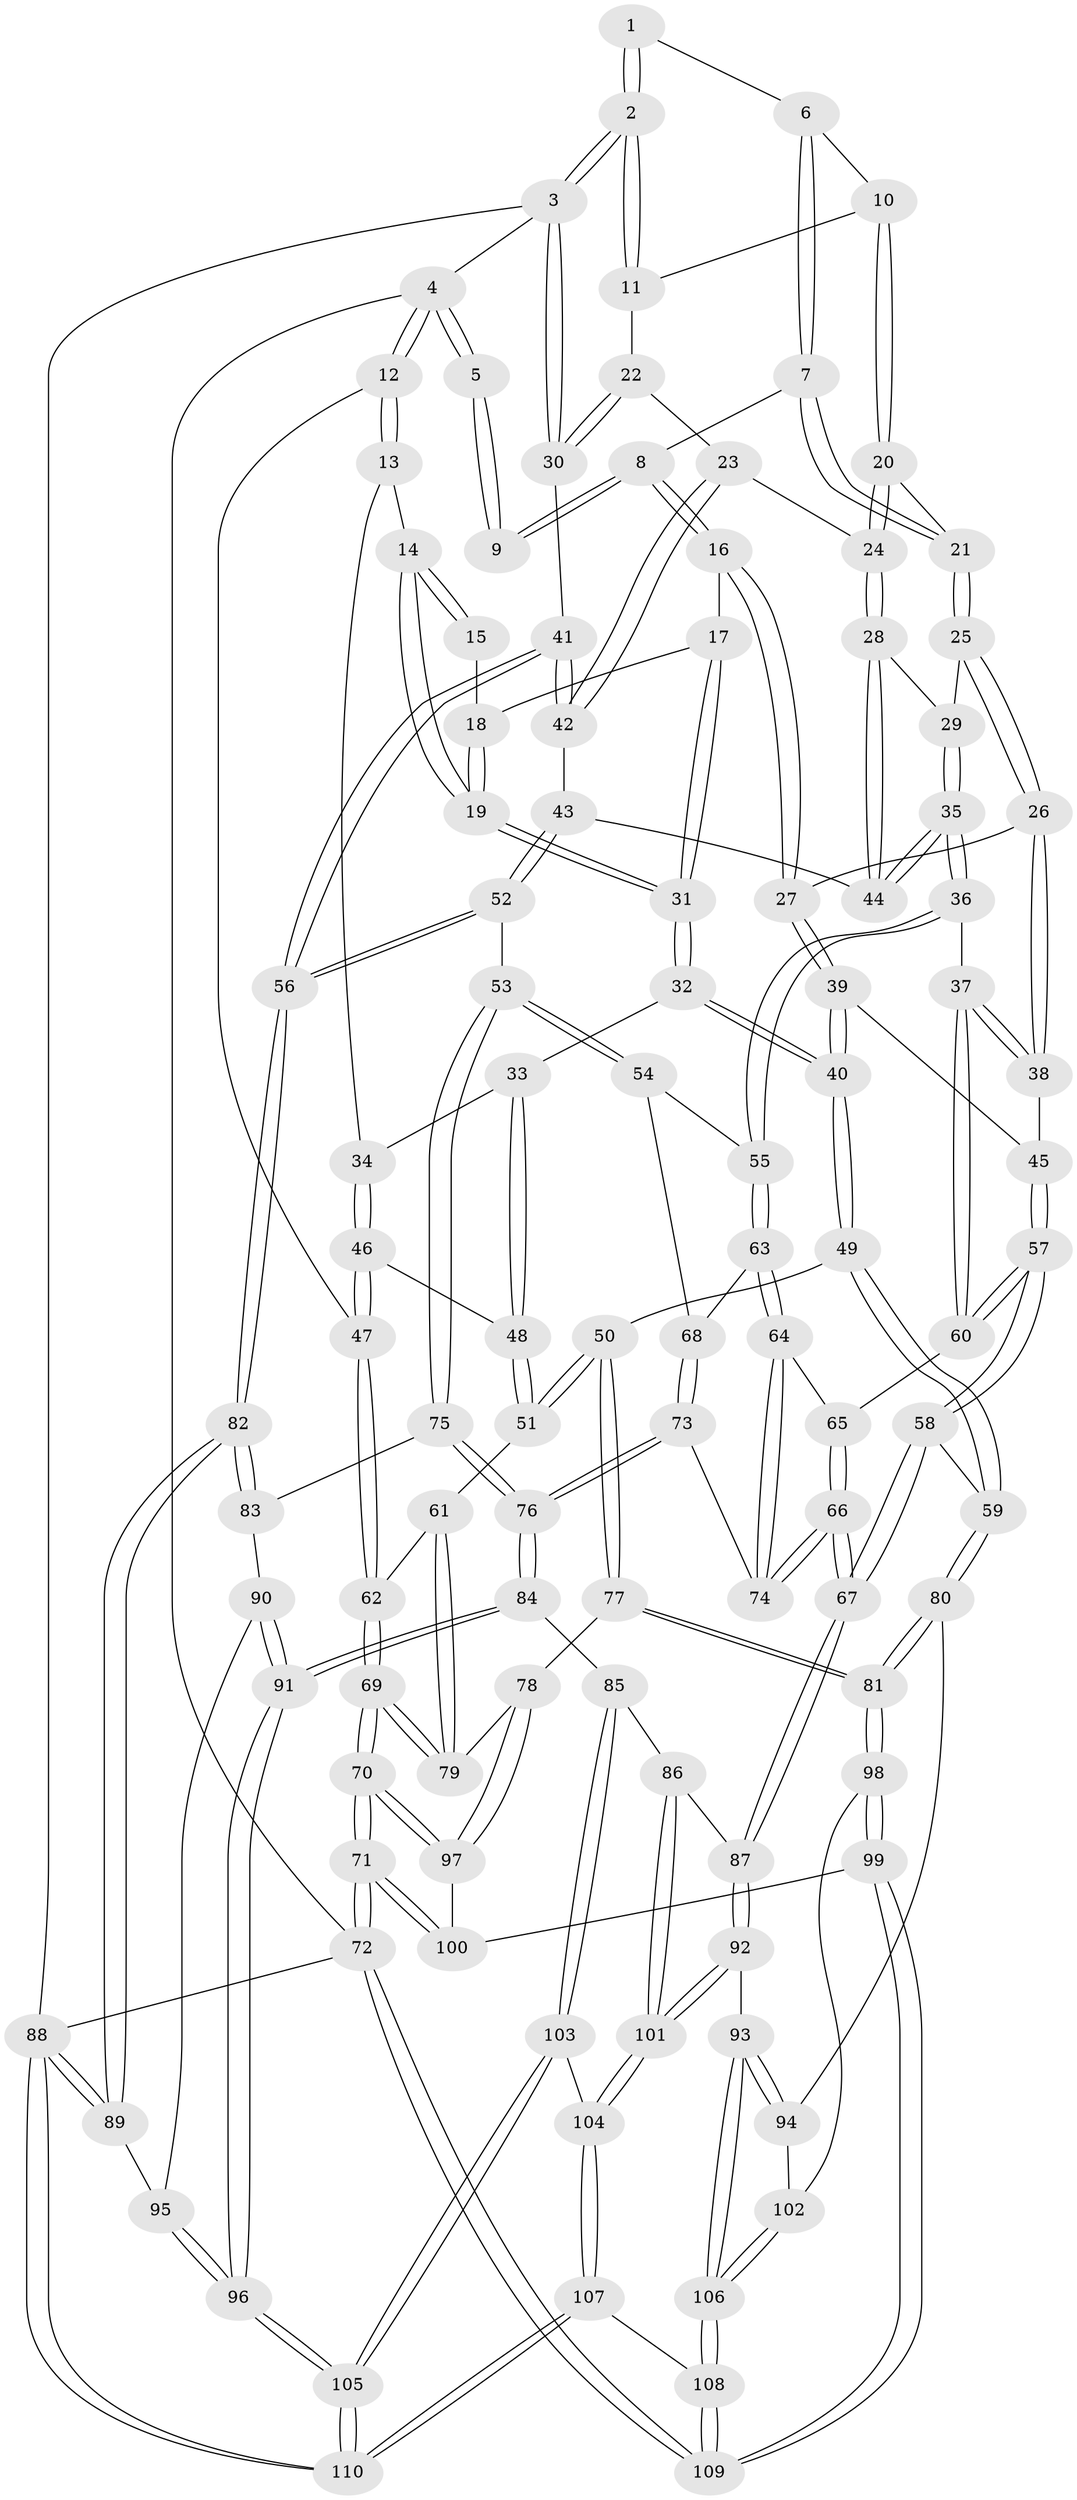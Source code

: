 // coarse degree distribution, {3: 0.18181818181818182, 6: 0.09090909090909091, 5: 0.30303030303030304, 4: 0.42424242424242425}
// Generated by graph-tools (version 1.1) at 2025/42/03/06/25 10:42:28]
// undirected, 110 vertices, 272 edges
graph export_dot {
graph [start="1"]
  node [color=gray90,style=filled];
  1 [pos="+0.7196531743910807+0"];
  2 [pos="+1+0"];
  3 [pos="+1+0"];
  4 [pos="+0+0"];
  5 [pos="+0.4832096730282694+0"];
  6 [pos="+0.7601146726079734+0"];
  7 [pos="+0.7037754368823284+0.15208754373260047"];
  8 [pos="+0.5377895201881285+0.10296676878122919"];
  9 [pos="+0.4751059984890597+0"];
  10 [pos="+0.8695422781007649+0.08858773929176982"];
  11 [pos="+0.9111835295171596+0.10292179134867108"];
  12 [pos="+0+0"];
  13 [pos="+0+0.10096073853087696"];
  14 [pos="+0.14360013236194147+0.16793597910998367"];
  15 [pos="+0.4418721669871894+0"];
  16 [pos="+0.4864937051524757+0.25881805282799786"];
  17 [pos="+0.41721508893498077+0.2560111159999235"];
  18 [pos="+0.3894720365205441+0.07497109786089033"];
  19 [pos="+0.23536849143014746+0.2419035118988152"];
  20 [pos="+0.7694713477178656+0.1912542679121808"];
  21 [pos="+0.7107709589030555+0.16891816278186556"];
  22 [pos="+0.9389525624444702+0.2267404033970662"];
  23 [pos="+0.8837223492174051+0.27575130629241656"];
  24 [pos="+0.8659710114661222+0.2815168707087606"];
  25 [pos="+0.6431647399699547+0.29295357955275403"];
  26 [pos="+0.6347436592765257+0.30027069192454736"];
  27 [pos="+0.49794232765340546+0.2711417490981973"];
  28 [pos="+0.8487287672444602+0.3054410617140137"];
  29 [pos="+0.7265589760059256+0.30113336012909675"];
  30 [pos="+1+0.23183199331057944"];
  31 [pos="+0.26789971034458915+0.28089904244697655"];
  32 [pos="+0.2635360792366244+0.3531482882365057"];
  33 [pos="+0.17602316298231904+0.3992258945820509"];
  34 [pos="+0.12355272585081996+0.39078480163575574"];
  35 [pos="+0.7715153699803494+0.44588950688820317"];
  36 [pos="+0.7454134760326668+0.4600984516089606"];
  37 [pos="+0.69269961090819+0.45256826493686336"];
  38 [pos="+0.6442330373239386+0.33241918810423704"];
  39 [pos="+0.49115054146905607+0.40397073055575483"];
  40 [pos="+0.2884062227257516+0.4160533131976603"];
  41 [pos="+1+0.49416503495993613"];
  42 [pos="+0.9778870649476287+0.38694211562640957"];
  43 [pos="+0.8717851313681085+0.459358439224953"];
  44 [pos="+0.8102056855504776+0.42586374168206514"];
  45 [pos="+0.5081904127599303+0.45466700932038534"];
  46 [pos="+0+0.37065554314901034"];
  47 [pos="+0+0.3012522473754341"];
  48 [pos="+0.10130931890802373+0.4868227673862657"];
  49 [pos="+0.30859207416273804+0.5526431822600849"];
  50 [pos="+0.2449716936026747+0.5723484028767628"];
  51 [pos="+0.12143272457372128+0.5562622346311983"];
  52 [pos="+0.9701618515128141+0.5700154006382492"];
  53 [pos="+0.8969355687241112+0.6159895600049806"];
  54 [pos="+0.80295303213265+0.5660590698361918"];
  55 [pos="+0.7604199385008348+0.5131065172616792"];
  56 [pos="+1+0.5733499003617575"];
  57 [pos="+0.5208857597758093+0.5092118752220971"];
  58 [pos="+0.4406114614835242+0.6157028379297129"];
  59 [pos="+0.40628289357673963+0.6204355447432216"];
  60 [pos="+0.6430819492736309+0.4864766898374607"];
  61 [pos="+0.07929293568281956+0.5918377804114049"];
  62 [pos="+0+0.596793495606754"];
  63 [pos="+0.7331591549042578+0.5851393308730982"];
  64 [pos="+0.7189443317512806+0.6097942359061275"];
  65 [pos="+0.657416367389049+0.5687799541978217"];
  66 [pos="+0.6207366283222295+0.6929498759478374"];
  67 [pos="+0.5744577514971851+0.7151464833402569"];
  68 [pos="+0.7782323183322234+0.6132778592994556"];
  69 [pos="+0+0.6905541934509513"];
  70 [pos="+0+1"];
  71 [pos="+0+1"];
  72 [pos="+0+1"];
  73 [pos="+0.7592778263243651+0.6952238781920682"];
  74 [pos="+0.7194197945514367+0.6800549363836464"];
  75 [pos="+0.8492457046074787+0.6998685272094072"];
  76 [pos="+0.7745023086225974+0.7057364569633344"];
  77 [pos="+0.1412855448208964+0.7741254531016141"];
  78 [pos="+0.13584708552038627+0.773175504721744"];
  79 [pos="+0.11342603012587316+0.7535962270365094"];
  80 [pos="+0.35597659809917787+0.7365890289581021"];
  81 [pos="+0.20499211802328707+0.8166325649049878"];
  82 [pos="+1+0.706896623094155"];
  83 [pos="+0.8512774180440005+0.7028981620436126"];
  84 [pos="+0.7393191780340639+0.8394667962039319"];
  85 [pos="+0.7125392733298395+0.8476457428370424"];
  86 [pos="+0.6733381262685052+0.8359131391109531"];
  87 [pos="+0.5830429132626264+0.7768462468254543"];
  88 [pos="+1+1"];
  89 [pos="+1+0.7351968296607114"];
  90 [pos="+0.8772273286654418+0.7448567044508579"];
  91 [pos="+0.8218899392941226+0.8768214279456049"];
  92 [pos="+0.520986045419299+0.87126854272502"];
  93 [pos="+0.45261136971229327+0.8960262357272248"];
  94 [pos="+0.4061215623772195+0.8474892358032998"];
  95 [pos="+0.9856309539848556+0.7978372886834615"];
  96 [pos="+0.8739438835392286+0.9462226436843604"];
  97 [pos="+0.05710688719623403+0.8515134976070624"];
  98 [pos="+0.22175479109489915+0.9116760399220377"];
  99 [pos="+0.21441269653282063+0.958184041199432"];
  100 [pos="+0.1095152111635207+0.9440991486408112"];
  101 [pos="+0.5999874484210594+0.9599406889669562"];
  102 [pos="+0.29897713572577395+0.8993902398985126"];
  103 [pos="+0.6985444904917698+0.9468726969625573"];
  104 [pos="+0.6049968610737745+0.9717283504712158"];
  105 [pos="+0.9017062581547101+1"];
  106 [pos="+0.43183233322774967+0.9571355620748564"];
  107 [pos="+0.5456546689160233+1"];
  108 [pos="+0.3780390167240689+1"];
  109 [pos="+0.2922746462914246+1"];
  110 [pos="+0.9631603148718554+1"];
  1 -- 2;
  1 -- 2;
  1 -- 6;
  2 -- 3;
  2 -- 3;
  2 -- 11;
  2 -- 11;
  3 -- 4;
  3 -- 30;
  3 -- 30;
  3 -- 88;
  4 -- 5;
  4 -- 5;
  4 -- 12;
  4 -- 12;
  4 -- 72;
  5 -- 9;
  5 -- 9;
  6 -- 7;
  6 -- 7;
  6 -- 10;
  7 -- 8;
  7 -- 21;
  7 -- 21;
  8 -- 9;
  8 -- 9;
  8 -- 16;
  8 -- 16;
  10 -- 11;
  10 -- 20;
  10 -- 20;
  11 -- 22;
  12 -- 13;
  12 -- 13;
  12 -- 47;
  13 -- 14;
  13 -- 34;
  14 -- 15;
  14 -- 15;
  14 -- 19;
  14 -- 19;
  15 -- 18;
  16 -- 17;
  16 -- 27;
  16 -- 27;
  17 -- 18;
  17 -- 31;
  17 -- 31;
  18 -- 19;
  18 -- 19;
  19 -- 31;
  19 -- 31;
  20 -- 21;
  20 -- 24;
  20 -- 24;
  21 -- 25;
  21 -- 25;
  22 -- 23;
  22 -- 30;
  22 -- 30;
  23 -- 24;
  23 -- 42;
  23 -- 42;
  24 -- 28;
  24 -- 28;
  25 -- 26;
  25 -- 26;
  25 -- 29;
  26 -- 27;
  26 -- 38;
  26 -- 38;
  27 -- 39;
  27 -- 39;
  28 -- 29;
  28 -- 44;
  28 -- 44;
  29 -- 35;
  29 -- 35;
  30 -- 41;
  31 -- 32;
  31 -- 32;
  32 -- 33;
  32 -- 40;
  32 -- 40;
  33 -- 34;
  33 -- 48;
  33 -- 48;
  34 -- 46;
  34 -- 46;
  35 -- 36;
  35 -- 36;
  35 -- 44;
  35 -- 44;
  36 -- 37;
  36 -- 55;
  36 -- 55;
  37 -- 38;
  37 -- 38;
  37 -- 60;
  37 -- 60;
  38 -- 45;
  39 -- 40;
  39 -- 40;
  39 -- 45;
  40 -- 49;
  40 -- 49;
  41 -- 42;
  41 -- 42;
  41 -- 56;
  41 -- 56;
  42 -- 43;
  43 -- 44;
  43 -- 52;
  43 -- 52;
  45 -- 57;
  45 -- 57;
  46 -- 47;
  46 -- 47;
  46 -- 48;
  47 -- 62;
  47 -- 62;
  48 -- 51;
  48 -- 51;
  49 -- 50;
  49 -- 59;
  49 -- 59;
  50 -- 51;
  50 -- 51;
  50 -- 77;
  50 -- 77;
  51 -- 61;
  52 -- 53;
  52 -- 56;
  52 -- 56;
  53 -- 54;
  53 -- 54;
  53 -- 75;
  53 -- 75;
  54 -- 55;
  54 -- 68;
  55 -- 63;
  55 -- 63;
  56 -- 82;
  56 -- 82;
  57 -- 58;
  57 -- 58;
  57 -- 60;
  57 -- 60;
  58 -- 59;
  58 -- 67;
  58 -- 67;
  59 -- 80;
  59 -- 80;
  60 -- 65;
  61 -- 62;
  61 -- 79;
  61 -- 79;
  62 -- 69;
  62 -- 69;
  63 -- 64;
  63 -- 64;
  63 -- 68;
  64 -- 65;
  64 -- 74;
  64 -- 74;
  65 -- 66;
  65 -- 66;
  66 -- 67;
  66 -- 67;
  66 -- 74;
  66 -- 74;
  67 -- 87;
  67 -- 87;
  68 -- 73;
  68 -- 73;
  69 -- 70;
  69 -- 70;
  69 -- 79;
  69 -- 79;
  70 -- 71;
  70 -- 71;
  70 -- 97;
  70 -- 97;
  71 -- 72;
  71 -- 72;
  71 -- 100;
  71 -- 100;
  72 -- 109;
  72 -- 109;
  72 -- 88;
  73 -- 74;
  73 -- 76;
  73 -- 76;
  75 -- 76;
  75 -- 76;
  75 -- 83;
  76 -- 84;
  76 -- 84;
  77 -- 78;
  77 -- 81;
  77 -- 81;
  78 -- 79;
  78 -- 97;
  78 -- 97;
  80 -- 81;
  80 -- 81;
  80 -- 94;
  81 -- 98;
  81 -- 98;
  82 -- 83;
  82 -- 83;
  82 -- 89;
  82 -- 89;
  83 -- 90;
  84 -- 85;
  84 -- 91;
  84 -- 91;
  85 -- 86;
  85 -- 103;
  85 -- 103;
  86 -- 87;
  86 -- 101;
  86 -- 101;
  87 -- 92;
  87 -- 92;
  88 -- 89;
  88 -- 89;
  88 -- 110;
  88 -- 110;
  89 -- 95;
  90 -- 91;
  90 -- 91;
  90 -- 95;
  91 -- 96;
  91 -- 96;
  92 -- 93;
  92 -- 101;
  92 -- 101;
  93 -- 94;
  93 -- 94;
  93 -- 106;
  93 -- 106;
  94 -- 102;
  95 -- 96;
  95 -- 96;
  96 -- 105;
  96 -- 105;
  97 -- 100;
  98 -- 99;
  98 -- 99;
  98 -- 102;
  99 -- 100;
  99 -- 109;
  99 -- 109;
  101 -- 104;
  101 -- 104;
  102 -- 106;
  102 -- 106;
  103 -- 104;
  103 -- 105;
  103 -- 105;
  104 -- 107;
  104 -- 107;
  105 -- 110;
  105 -- 110;
  106 -- 108;
  106 -- 108;
  107 -- 108;
  107 -- 110;
  107 -- 110;
  108 -- 109;
  108 -- 109;
}
